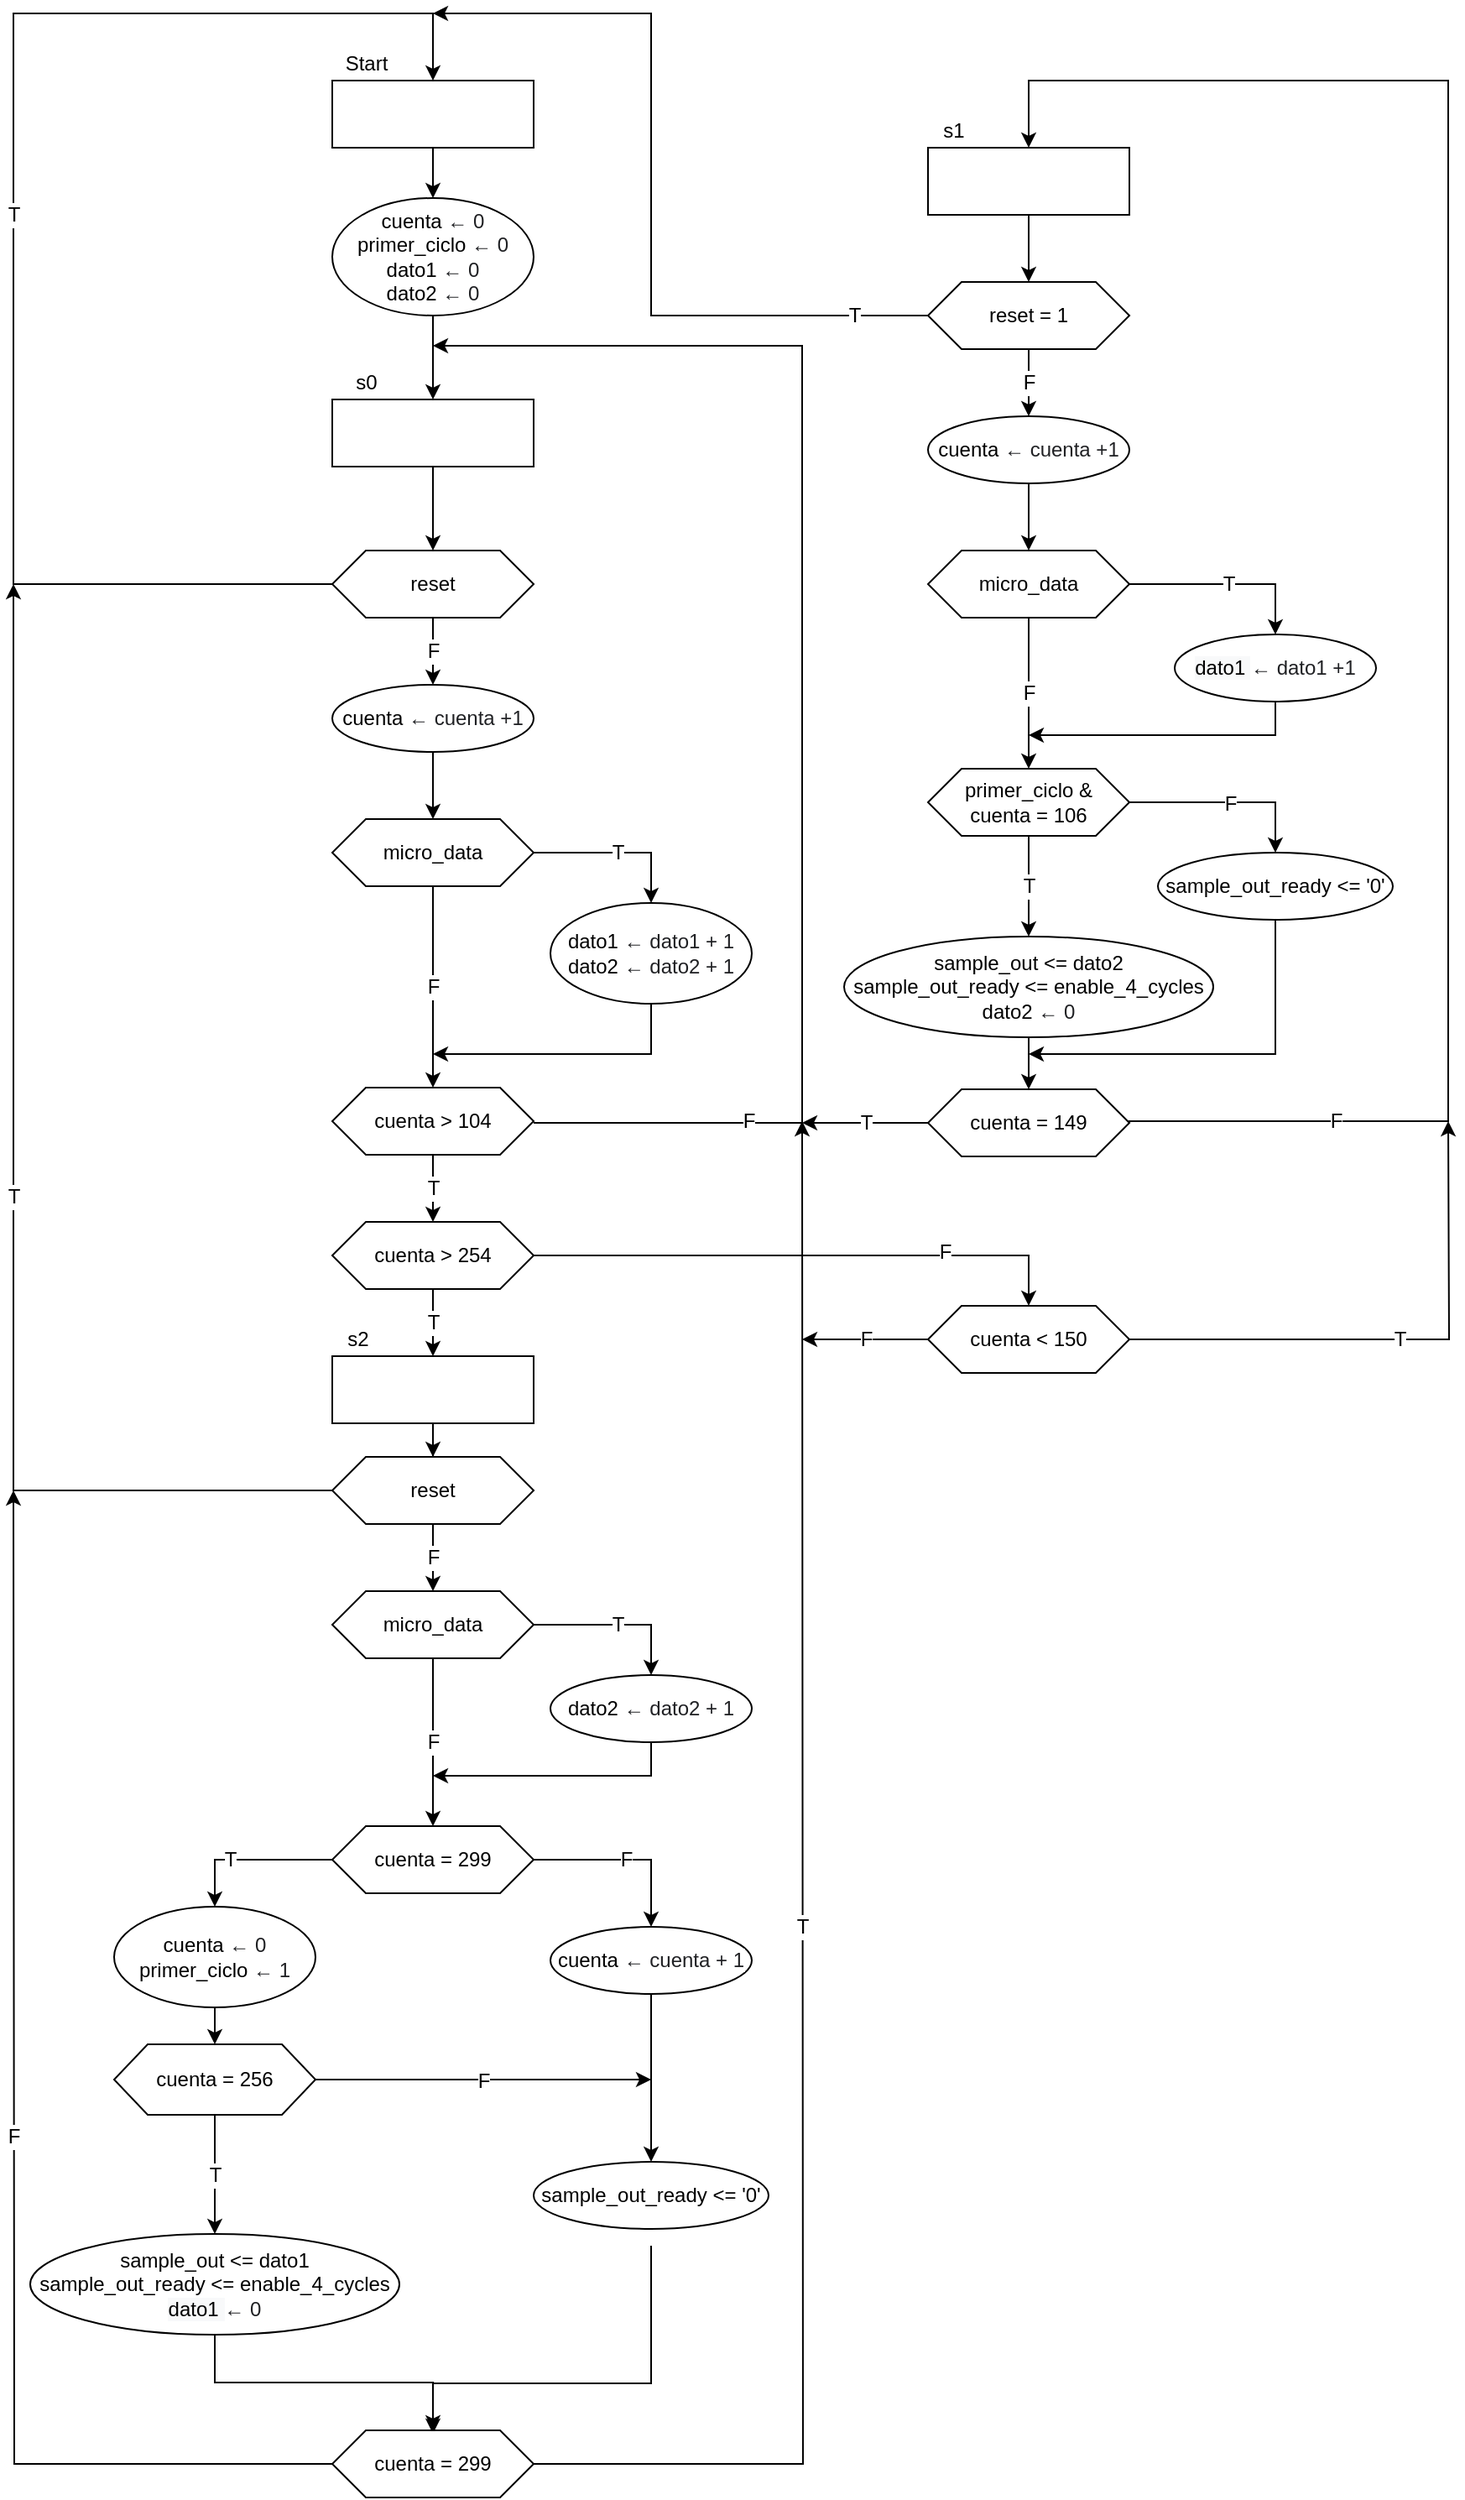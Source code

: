 <mxfile version="15.8.7" type="device"><diagram id="C5RBs43oDa-KdzZeNtuy" name="Page-1"><mxGraphModel dx="1022" dy="531" grid="1" gridSize="10" guides="1" tooltips="1" connect="1" arrows="1" fold="1" page="1" pageScale="1" pageWidth="1654" pageHeight="2336" math="0" shadow="0"><root><mxCell id="WIyWlLk6GJQsqaUBKTNV-0"/><mxCell id="WIyWlLk6GJQsqaUBKTNV-1" parent="WIyWlLk6GJQsqaUBKTNV-0"/><mxCell id="ZI2ubbRIWuncABc7TTcU-3" value="" style="edgeStyle=orthogonalEdgeStyle;rounded=0;orthogonalLoop=1;jettySize=auto;html=1;" edge="1" parent="WIyWlLk6GJQsqaUBKTNV-1" source="ZI2ubbRIWuncABc7TTcU-0" target="ZI2ubbRIWuncABc7TTcU-2"><mxGeometry relative="1" as="geometry"/></mxCell><mxCell id="ZI2ubbRIWuncABc7TTcU-0" value="" style="rounded=0;whiteSpace=wrap;html=1;" vertex="1" parent="WIyWlLk6GJQsqaUBKTNV-1"><mxGeometry x="225" y="80" width="120" height="40" as="geometry"/></mxCell><mxCell id="ZI2ubbRIWuncABc7TTcU-1" value="Start" style="text;html=1;align=center;verticalAlign=middle;resizable=0;points=[];autosize=1;strokeColor=none;fillColor=none;" vertex="1" parent="WIyWlLk6GJQsqaUBKTNV-1"><mxGeometry x="225" y="60" width="40" height="20" as="geometry"/></mxCell><mxCell id="ZI2ubbRIWuncABc7TTcU-5" value="" style="edgeStyle=orthogonalEdgeStyle;rounded=0;orthogonalLoop=1;jettySize=auto;html=1;fontFamily=Helvetica;fontSize=12;" edge="1" parent="WIyWlLk6GJQsqaUBKTNV-1" source="ZI2ubbRIWuncABc7TTcU-2" target="ZI2ubbRIWuncABc7TTcU-4"><mxGeometry relative="1" as="geometry"/></mxCell><mxCell id="ZI2ubbRIWuncABc7TTcU-2" value="cuenta&amp;nbsp;&lt;span style=&quot;color: rgb(32 , 33 , 36) ; text-align: left ; background-color: rgb(255 , 255 , 255)&quot;&gt;← 0&lt;/span&gt;&lt;br&gt;primer_ciclo&amp;nbsp;&lt;span style=&quot;color: rgb(32 , 33 , 36) ; text-align: left ; background-color: rgb(255 , 255 , 255)&quot;&gt;← 0&lt;/span&gt;&lt;br&gt;dato1&amp;nbsp;&lt;span style=&quot;color: rgb(32 , 33 , 36) ; text-align: left ; background-color: rgb(255 , 255 , 255)&quot;&gt;← 0&lt;/span&gt;&lt;br&gt;dato2&amp;nbsp;&lt;span style=&quot;color: rgb(32 , 33 , 36) ; text-align: left ; background-color: rgb(255 , 255 , 255)&quot;&gt;&lt;font style=&quot;font-size: 12px&quot;&gt;← 0&lt;/font&gt;&lt;/span&gt;" style="ellipse;whiteSpace=wrap;html=1;rounded=0;" vertex="1" parent="WIyWlLk6GJQsqaUBKTNV-1"><mxGeometry x="225" y="150" width="120" height="70" as="geometry"/></mxCell><mxCell id="ZI2ubbRIWuncABc7TTcU-8" value="" style="edgeStyle=orthogonalEdgeStyle;rounded=0;orthogonalLoop=1;jettySize=auto;html=1;fontFamily=Helvetica;fontSize=12;" edge="1" parent="WIyWlLk6GJQsqaUBKTNV-1" source="ZI2ubbRIWuncABc7TTcU-4" target="ZI2ubbRIWuncABc7TTcU-7"><mxGeometry relative="1" as="geometry"/></mxCell><mxCell id="ZI2ubbRIWuncABc7TTcU-4" value="" style="whiteSpace=wrap;html=1;rounded=0;" vertex="1" parent="WIyWlLk6GJQsqaUBKTNV-1"><mxGeometry x="225" y="270" width="120" height="40" as="geometry"/></mxCell><mxCell id="ZI2ubbRIWuncABc7TTcU-6" value="s0" style="text;html=1;align=center;verticalAlign=middle;resizable=0;points=[];autosize=1;strokeColor=none;fillColor=none;" vertex="1" parent="WIyWlLk6GJQsqaUBKTNV-1"><mxGeometry x="230" y="250" width="30" height="20" as="geometry"/></mxCell><mxCell id="ZI2ubbRIWuncABc7TTcU-9" value="T" style="edgeStyle=orthogonalEdgeStyle;rounded=0;orthogonalLoop=1;jettySize=auto;html=1;exitX=0;exitY=0.5;exitDx=0;exitDy=0;fontFamily=Helvetica;fontSize=12;entryX=0.5;entryY=0;entryDx=0;entryDy=0;" edge="1" parent="WIyWlLk6GJQsqaUBKTNV-1" source="ZI2ubbRIWuncABc7TTcU-7" target="ZI2ubbRIWuncABc7TTcU-0"><mxGeometry relative="1" as="geometry"><mxPoint x="145" y="40" as="targetPoint"/><Array as="points"><mxPoint x="35" y="380"/><mxPoint x="35" y="40"/><mxPoint x="285" y="40"/></Array></mxGeometry></mxCell><mxCell id="ZI2ubbRIWuncABc7TTcU-11" value="F" style="edgeStyle=orthogonalEdgeStyle;rounded=0;orthogonalLoop=1;jettySize=auto;html=1;fontFamily=Helvetica;fontSize=12;" edge="1" parent="WIyWlLk6GJQsqaUBKTNV-1" source="ZI2ubbRIWuncABc7TTcU-7" target="ZI2ubbRIWuncABc7TTcU-10"><mxGeometry relative="1" as="geometry"/></mxCell><mxCell id="ZI2ubbRIWuncABc7TTcU-7" value="reset" style="shape=hexagon;perimeter=hexagonPerimeter2;whiteSpace=wrap;html=1;fixedSize=1;rounded=0;" vertex="1" parent="WIyWlLk6GJQsqaUBKTNV-1"><mxGeometry x="225" y="360" width="120" height="40" as="geometry"/></mxCell><mxCell id="ZI2ubbRIWuncABc7TTcU-14" value="" style="edgeStyle=orthogonalEdgeStyle;rounded=0;orthogonalLoop=1;jettySize=auto;html=1;fontFamily=Helvetica;fontSize=12;" edge="1" parent="WIyWlLk6GJQsqaUBKTNV-1" source="ZI2ubbRIWuncABc7TTcU-10" target="ZI2ubbRIWuncABc7TTcU-13"><mxGeometry relative="1" as="geometry"/></mxCell><mxCell id="ZI2ubbRIWuncABc7TTcU-10" value="cuenta&amp;nbsp;&lt;span style=&quot;color: rgb(32 , 33 , 36) ; text-align: left ; background-color: rgb(255 , 255 , 255)&quot;&gt;←&amp;nbsp;cuenta +1&lt;/span&gt;&lt;span style=&quot;color: rgba(0 , 0 , 0 , 0) ; font-family: monospace ; font-size: 0px&quot;&gt;%3CmhModel%3E%3Croot%3E%3CmxCell%20id%3D%220%22%2F%3E%3CmxCell%20id%3D%221%22%20parent%3D%220%22%2F%3E%3CmxCell%20id%3D%222%22%20value%3D%22Start%22%20style%3D%22text%3Bhtml%3D1%3Balign%3Dcenter%3BverticalAlign%3Dmiddle%3Bresizable%3D0%3Bpoints%3D%5B%5D%3Bautosize%3D1%3BstrokeColor%3Dnone%3BfillColor%3Dnone%3B%22%20vertex%3D%221%22%20parent%3D%221%22%3E%3CmxGeometry%20x%3D%22160%22%20y%3D%2260%22%20width%3D%2240%22%20height%3D%2220%22%20as%3D%22geometry%22%2F%3E%3C%2FmxCell%3E%3C%2Froot%3E%3C%2FmxGraphModel%3E&lt;/span&gt;" style="ellipse;whiteSpace=wrap;html=1;rounded=0;" vertex="1" parent="WIyWlLk6GJQsqaUBKTNV-1"><mxGeometry x="225" y="440" width="120" height="40" as="geometry"/></mxCell><mxCell id="ZI2ubbRIWuncABc7TTcU-16" value="T" style="edgeStyle=orthogonalEdgeStyle;rounded=0;orthogonalLoop=1;jettySize=auto;html=1;fontFamily=Helvetica;fontSize=12;" edge="1" parent="WIyWlLk6GJQsqaUBKTNV-1" source="ZI2ubbRIWuncABc7TTcU-13" target="ZI2ubbRIWuncABc7TTcU-15"><mxGeometry relative="1" as="geometry"/></mxCell><mxCell id="ZI2ubbRIWuncABc7TTcU-18" value="F" style="edgeStyle=orthogonalEdgeStyle;rounded=0;orthogonalLoop=1;jettySize=auto;html=1;fontFamily=Helvetica;fontSize=12;" edge="1" parent="WIyWlLk6GJQsqaUBKTNV-1" source="ZI2ubbRIWuncABc7TTcU-13" target="ZI2ubbRIWuncABc7TTcU-17"><mxGeometry relative="1" as="geometry"/></mxCell><mxCell id="ZI2ubbRIWuncABc7TTcU-13" value="micro_data" style="shape=hexagon;perimeter=hexagonPerimeter2;whiteSpace=wrap;html=1;fixedSize=1;rounded=0;" vertex="1" parent="WIyWlLk6GJQsqaUBKTNV-1"><mxGeometry x="225" y="520" width="120" height="40" as="geometry"/></mxCell><mxCell id="ZI2ubbRIWuncABc7TTcU-21" style="edgeStyle=orthogonalEdgeStyle;rounded=0;orthogonalLoop=1;jettySize=auto;html=1;exitX=0.5;exitY=1;exitDx=0;exitDy=0;fontFamily=Helvetica;fontSize=12;" edge="1" parent="WIyWlLk6GJQsqaUBKTNV-1" source="ZI2ubbRIWuncABc7TTcU-15"><mxGeometry relative="1" as="geometry"><mxPoint x="285" y="660" as="targetPoint"/><Array as="points"><mxPoint x="415" y="660"/></Array></mxGeometry></mxCell><mxCell id="ZI2ubbRIWuncABc7TTcU-15" value="dato1&amp;nbsp;&lt;span style=&quot;color: rgb(32 , 33 , 36) ; text-align: left ; background-color: rgb(255 , 255 , 255)&quot;&gt;←&amp;nbsp;dato1 + 1&lt;br&gt;&lt;/span&gt;dato2&amp;nbsp;&lt;span style=&quot;color: rgb(32 , 33 , 36) ; text-align: left ; background-color: rgb(255 , 255 , 255)&quot;&gt;←&amp;nbsp;dato2 + 1&lt;/span&gt;&lt;span style=&quot;color: rgb(32 , 33 , 36) ; text-align: left ; background-color: rgb(255 , 255 , 255)&quot;&gt;&lt;br&gt;&lt;/span&gt;" style="ellipse;whiteSpace=wrap;html=1;rounded=0;" vertex="1" parent="WIyWlLk6GJQsqaUBKTNV-1"><mxGeometry x="355" y="570" width="120" height="60" as="geometry"/></mxCell><mxCell id="ZI2ubbRIWuncABc7TTcU-22" style="edgeStyle=orthogonalEdgeStyle;rounded=0;orthogonalLoop=1;jettySize=auto;html=1;exitX=1;exitY=0.5;exitDx=0;exitDy=0;fontFamily=Helvetica;fontSize=12;" edge="1" parent="WIyWlLk6GJQsqaUBKTNV-1"><mxGeometry relative="1" as="geometry"><mxPoint x="285" y="238" as="targetPoint"/><mxPoint x="345" y="701" as="sourcePoint"/><Array as="points"><mxPoint x="505" y="701"/><mxPoint x="505" y="238"/></Array></mxGeometry></mxCell><mxCell id="ZI2ubbRIWuncABc7TTcU-23" value="F" style="edgeLabel;html=1;align=center;verticalAlign=middle;resizable=0;points=[];fontSize=12;fontFamily=Helvetica;" vertex="1" connectable="0" parent="ZI2ubbRIWuncABc7TTcU-22"><mxGeometry x="-0.696" y="1" relative="1" as="geometry"><mxPoint as="offset"/></mxGeometry></mxCell><mxCell id="ZI2ubbRIWuncABc7TTcU-25" value="T" style="edgeStyle=orthogonalEdgeStyle;rounded=0;orthogonalLoop=1;jettySize=auto;html=1;fontFamily=Helvetica;fontSize=12;" edge="1" parent="WIyWlLk6GJQsqaUBKTNV-1" source="ZI2ubbRIWuncABc7TTcU-17" target="ZI2ubbRIWuncABc7TTcU-24"><mxGeometry relative="1" as="geometry"/></mxCell><mxCell id="ZI2ubbRIWuncABc7TTcU-17" value="cuenta &amp;gt; 104" style="shape=hexagon;perimeter=hexagonPerimeter2;whiteSpace=wrap;html=1;fixedSize=1;rounded=0;" vertex="1" parent="WIyWlLk6GJQsqaUBKTNV-1"><mxGeometry x="225" y="680" width="120" height="40" as="geometry"/></mxCell><mxCell id="ZI2ubbRIWuncABc7TTcU-27" value="T" style="edgeStyle=orthogonalEdgeStyle;rounded=0;orthogonalLoop=1;jettySize=auto;html=1;fontFamily=Helvetica;fontSize=12;" edge="1" parent="WIyWlLk6GJQsqaUBKTNV-1" source="ZI2ubbRIWuncABc7TTcU-24" target="ZI2ubbRIWuncABc7TTcU-26"><mxGeometry relative="1" as="geometry"/></mxCell><mxCell id="ZI2ubbRIWuncABc7TTcU-58" value="" style="edgeStyle=orthogonalEdgeStyle;rounded=0;orthogonalLoop=1;jettySize=auto;html=1;fontFamily=Helvetica;fontSize=12;" edge="1" parent="WIyWlLk6GJQsqaUBKTNV-1" source="ZI2ubbRIWuncABc7TTcU-24" target="ZI2ubbRIWuncABc7TTcU-57"><mxGeometry relative="1" as="geometry"/></mxCell><mxCell id="ZI2ubbRIWuncABc7TTcU-59" value="F" style="edgeLabel;html=1;align=center;verticalAlign=middle;resizable=0;points=[];fontSize=12;fontFamily=Helvetica;" vertex="1" connectable="0" parent="ZI2ubbRIWuncABc7TTcU-58"><mxGeometry x="0.508" y="2" relative="1" as="geometry"><mxPoint as="offset"/></mxGeometry></mxCell><mxCell id="ZI2ubbRIWuncABc7TTcU-24" value="cuenta &amp;gt; 254" style="shape=hexagon;perimeter=hexagonPerimeter2;whiteSpace=wrap;html=1;fixedSize=1;rounded=0;" vertex="1" parent="WIyWlLk6GJQsqaUBKTNV-1"><mxGeometry x="225" y="760" width="120" height="40" as="geometry"/></mxCell><mxCell id="ZI2ubbRIWuncABc7TTcU-30" value="" style="edgeStyle=orthogonalEdgeStyle;rounded=0;orthogonalLoop=1;jettySize=auto;html=1;fontFamily=Helvetica;fontSize=12;" edge="1" parent="WIyWlLk6GJQsqaUBKTNV-1" source="ZI2ubbRIWuncABc7TTcU-26" target="ZI2ubbRIWuncABc7TTcU-29"><mxGeometry relative="1" as="geometry"/></mxCell><mxCell id="ZI2ubbRIWuncABc7TTcU-26" value="" style="whiteSpace=wrap;html=1;rounded=0;" vertex="1" parent="WIyWlLk6GJQsqaUBKTNV-1"><mxGeometry x="225" y="840" width="120" height="40" as="geometry"/></mxCell><mxCell id="ZI2ubbRIWuncABc7TTcU-28" value="s2" style="text;html=1;align=center;verticalAlign=middle;resizable=0;points=[];autosize=1;strokeColor=none;fillColor=none;" vertex="1" parent="WIyWlLk6GJQsqaUBKTNV-1"><mxGeometry x="225" y="820" width="30" height="20" as="geometry"/></mxCell><mxCell id="ZI2ubbRIWuncABc7TTcU-31" value="T" style="edgeStyle=orthogonalEdgeStyle;rounded=0;orthogonalLoop=1;jettySize=auto;html=1;exitX=0;exitY=0.5;exitDx=0;exitDy=0;fontFamily=Helvetica;fontSize=12;" edge="1" parent="WIyWlLk6GJQsqaUBKTNV-1" source="ZI2ubbRIWuncABc7TTcU-29"><mxGeometry relative="1" as="geometry"><mxPoint x="35" y="380" as="targetPoint"/><Array as="points"><mxPoint x="35" y="920"/><mxPoint x="35" y="380"/></Array></mxGeometry></mxCell><mxCell id="ZI2ubbRIWuncABc7TTcU-33" value="F" style="edgeStyle=orthogonalEdgeStyle;rounded=0;orthogonalLoop=1;jettySize=auto;html=1;fontFamily=Helvetica;fontSize=12;" edge="1" parent="WIyWlLk6GJQsqaUBKTNV-1" source="ZI2ubbRIWuncABc7TTcU-29" target="ZI2ubbRIWuncABc7TTcU-32"><mxGeometry relative="1" as="geometry"/></mxCell><mxCell id="ZI2ubbRIWuncABc7TTcU-29" value="reset" style="shape=hexagon;perimeter=hexagonPerimeter2;whiteSpace=wrap;html=1;fixedSize=1;rounded=0;" vertex="1" parent="WIyWlLk6GJQsqaUBKTNV-1"><mxGeometry x="225" y="900" width="120" height="40" as="geometry"/></mxCell><mxCell id="ZI2ubbRIWuncABc7TTcU-35" value="T" style="edgeStyle=orthogonalEdgeStyle;rounded=0;orthogonalLoop=1;jettySize=auto;html=1;fontFamily=Helvetica;fontSize=12;" edge="1" parent="WIyWlLk6GJQsqaUBKTNV-1" source="ZI2ubbRIWuncABc7TTcU-32" target="ZI2ubbRIWuncABc7TTcU-34"><mxGeometry relative="1" as="geometry"/></mxCell><mxCell id="ZI2ubbRIWuncABc7TTcU-38" value="F" style="edgeStyle=orthogonalEdgeStyle;rounded=0;orthogonalLoop=1;jettySize=auto;html=1;fontFamily=Helvetica;fontSize=12;" edge="1" parent="WIyWlLk6GJQsqaUBKTNV-1" source="ZI2ubbRIWuncABc7TTcU-32" target="ZI2ubbRIWuncABc7TTcU-37"><mxGeometry relative="1" as="geometry"/></mxCell><mxCell id="ZI2ubbRIWuncABc7TTcU-32" value="micro_data" style="shape=hexagon;perimeter=hexagonPerimeter2;whiteSpace=wrap;html=1;fixedSize=1;rounded=0;" vertex="1" parent="WIyWlLk6GJQsqaUBKTNV-1"><mxGeometry x="225" y="980" width="120" height="40" as="geometry"/></mxCell><mxCell id="ZI2ubbRIWuncABc7TTcU-39" style="edgeStyle=orthogonalEdgeStyle;rounded=0;orthogonalLoop=1;jettySize=auto;html=1;exitX=0.5;exitY=1;exitDx=0;exitDy=0;fontFamily=Helvetica;fontSize=12;" edge="1" parent="WIyWlLk6GJQsqaUBKTNV-1" source="ZI2ubbRIWuncABc7TTcU-34"><mxGeometry relative="1" as="geometry"><mxPoint x="285" y="1090" as="targetPoint"/><Array as="points"><mxPoint x="415" y="1090"/></Array></mxGeometry></mxCell><mxCell id="ZI2ubbRIWuncABc7TTcU-34" value="&lt;span&gt;dato2&amp;nbsp;&lt;/span&gt;&lt;span style=&quot;color: rgb(32 , 33 , 36) ; text-align: left ; background-color: rgb(255 , 255 , 255)&quot;&gt;←&amp;nbsp;dato2 + 1&lt;/span&gt;" style="ellipse;whiteSpace=wrap;html=1;rounded=0;" vertex="1" parent="WIyWlLk6GJQsqaUBKTNV-1"><mxGeometry x="355" y="1030" width="120" height="40" as="geometry"/></mxCell><mxCell id="ZI2ubbRIWuncABc7TTcU-42" value="" style="edgeStyle=orthogonalEdgeStyle;rounded=0;orthogonalLoop=1;jettySize=auto;html=1;fontFamily=Helvetica;fontSize=12;" edge="1" parent="WIyWlLk6GJQsqaUBKTNV-1" source="ZI2ubbRIWuncABc7TTcU-37" target="ZI2ubbRIWuncABc7TTcU-41"><mxGeometry relative="1" as="geometry"/></mxCell><mxCell id="ZI2ubbRIWuncABc7TTcU-92" value="T" style="edgeLabel;html=1;align=center;verticalAlign=middle;resizable=0;points=[];fontSize=12;fontFamily=Helvetica;" vertex="1" connectable="0" parent="ZI2ubbRIWuncABc7TTcU-42"><mxGeometry x="0.245" relative="1" as="geometry"><mxPoint as="offset"/></mxGeometry></mxCell><mxCell id="ZI2ubbRIWuncABc7TTcU-44" value="F" style="edgeStyle=orthogonalEdgeStyle;rounded=0;orthogonalLoop=1;jettySize=auto;html=1;fontFamily=Helvetica;fontSize=12;" edge="1" parent="WIyWlLk6GJQsqaUBKTNV-1" source="ZI2ubbRIWuncABc7TTcU-37" target="ZI2ubbRIWuncABc7TTcU-43"><mxGeometry relative="1" as="geometry"/></mxCell><mxCell id="ZI2ubbRIWuncABc7TTcU-37" value="cuenta = 299" style="shape=hexagon;perimeter=hexagonPerimeter2;whiteSpace=wrap;html=1;fixedSize=1;rounded=0;" vertex="1" parent="WIyWlLk6GJQsqaUBKTNV-1"><mxGeometry x="225" y="1120" width="120" height="40" as="geometry"/></mxCell><mxCell id="ZI2ubbRIWuncABc7TTcU-46" value="" style="edgeStyle=orthogonalEdgeStyle;rounded=0;orthogonalLoop=1;jettySize=auto;html=1;fontFamily=Helvetica;fontSize=12;" edge="1" parent="WIyWlLk6GJQsqaUBKTNV-1" source="ZI2ubbRIWuncABc7TTcU-41" target="ZI2ubbRIWuncABc7TTcU-45"><mxGeometry relative="1" as="geometry"/></mxCell><mxCell id="ZI2ubbRIWuncABc7TTcU-41" value="&lt;span&gt;cuenta&amp;nbsp;&lt;/span&gt;&lt;span style=&quot;color: rgb(32 , 33 , 36) ; text-align: left ; background-color: rgb(255 , 255 , 255)&quot;&gt;← 0&lt;br&gt;&lt;/span&gt;primer_ciclo&amp;nbsp;&lt;span style=&quot;color: rgb(32 , 33 , 36) ; text-align: left ; background-color: rgb(255 , 255 , 255)&quot;&gt;← 1&lt;/span&gt;&lt;span style=&quot;color: rgb(32 , 33 , 36) ; text-align: left ; background-color: rgb(255 , 255 , 255)&quot;&gt;&lt;br&gt;&lt;/span&gt;" style="ellipse;whiteSpace=wrap;html=1;rounded=0;" vertex="1" parent="WIyWlLk6GJQsqaUBKTNV-1"><mxGeometry x="95" y="1168" width="120" height="60" as="geometry"/></mxCell><mxCell id="ZI2ubbRIWuncABc7TTcU-48" value="" style="edgeStyle=orthogonalEdgeStyle;rounded=0;orthogonalLoop=1;jettySize=auto;html=1;fontFamily=Helvetica;fontSize=12;" edge="1" parent="WIyWlLk6GJQsqaUBKTNV-1" source="ZI2ubbRIWuncABc7TTcU-43" target="ZI2ubbRIWuncABc7TTcU-47"><mxGeometry relative="1" as="geometry"/></mxCell><mxCell id="ZI2ubbRIWuncABc7TTcU-43" value="&lt;span&gt;cuenta&amp;nbsp;&lt;/span&gt;&lt;span style=&quot;color: rgb(32 , 33 , 36) ; text-align: left ; background-color: rgb(255 , 255 , 255)&quot;&gt;← cuenta + 1&lt;/span&gt;" style="ellipse;whiteSpace=wrap;html=1;rounded=0;" vertex="1" parent="WIyWlLk6GJQsqaUBKTNV-1"><mxGeometry x="355" y="1180" width="120" height="40" as="geometry"/></mxCell><mxCell id="ZI2ubbRIWuncABc7TTcU-49" value="F" style="edgeStyle=orthogonalEdgeStyle;rounded=0;orthogonalLoop=1;jettySize=auto;html=1;exitX=1;exitY=0.5;exitDx=0;exitDy=0;fontFamily=Helvetica;fontSize=12;" edge="1" parent="WIyWlLk6GJQsqaUBKTNV-1" source="ZI2ubbRIWuncABc7TTcU-45"><mxGeometry relative="1" as="geometry"><mxPoint x="415" y="1271" as="targetPoint"/></mxGeometry></mxCell><mxCell id="ZI2ubbRIWuncABc7TTcU-51" value="T" style="edgeStyle=orthogonalEdgeStyle;rounded=0;orthogonalLoop=1;jettySize=auto;html=1;fontFamily=Helvetica;fontSize=12;" edge="1" parent="WIyWlLk6GJQsqaUBKTNV-1" source="ZI2ubbRIWuncABc7TTcU-45" target="ZI2ubbRIWuncABc7TTcU-50"><mxGeometry relative="1" as="geometry"/></mxCell><mxCell id="ZI2ubbRIWuncABc7TTcU-45" value="cuenta = 256" style="shape=hexagon;perimeter=hexagonPerimeter2;whiteSpace=wrap;html=1;fixedSize=1;rounded=0;" vertex="1" parent="WIyWlLk6GJQsqaUBKTNV-1"><mxGeometry x="95" y="1250" width="120" height="42" as="geometry"/></mxCell><mxCell id="ZI2ubbRIWuncABc7TTcU-54" style="edgeStyle=orthogonalEdgeStyle;rounded=0;orthogonalLoop=1;jettySize=auto;html=1;exitX=0.5;exitY=1;exitDx=0;exitDy=0;fontFamily=Helvetica;fontSize=12;" edge="1" parent="WIyWlLk6GJQsqaUBKTNV-1"><mxGeometry relative="1" as="geometry"><mxPoint x="285" y="1482" as="targetPoint"/><mxPoint x="415" y="1370" as="sourcePoint"/><Array as="points"><mxPoint x="415" y="1452"/><mxPoint x="285" y="1452"/></Array></mxGeometry></mxCell><mxCell id="ZI2ubbRIWuncABc7TTcU-47" value="sample_out_ready &amp;lt;= '0'" style="ellipse;whiteSpace=wrap;html=1;rounded=0;" vertex="1" parent="WIyWlLk6GJQsqaUBKTNV-1"><mxGeometry x="345" y="1320" width="140" height="40" as="geometry"/></mxCell><mxCell id="ZI2ubbRIWuncABc7TTcU-53" value="" style="edgeStyle=orthogonalEdgeStyle;rounded=0;orthogonalLoop=1;jettySize=auto;html=1;fontFamily=Helvetica;fontSize=12;" edge="1" parent="WIyWlLk6GJQsqaUBKTNV-1" source="ZI2ubbRIWuncABc7TTcU-50" target="ZI2ubbRIWuncABc7TTcU-52"><mxGeometry relative="1" as="geometry"/></mxCell><mxCell id="ZI2ubbRIWuncABc7TTcU-50" value="sample_out &amp;lt;= dato1&lt;br&gt;sample_out_ready &amp;lt;= enable_4_cycles&lt;br&gt;&lt;span style=&quot;color: rgb(0 , 0 , 0) ; font-family: &amp;#34;helvetica&amp;#34; ; font-size: 12px ; font-style: normal ; font-weight: 400 ; letter-spacing: normal ; text-align: center ; text-indent: 0px ; text-transform: none ; word-spacing: 0px ; background-color: rgb(248 , 249 , 250) ; display: inline ; float: none&quot;&gt;dato1&amp;nbsp;&lt;/span&gt;&lt;span style=&quot;font-family: &amp;#34;helvetica&amp;#34; ; font-size: 12px ; font-style: normal ; font-weight: 400 ; letter-spacing: normal ; text-indent: 0px ; text-transform: none ; word-spacing: 0px ; color: rgb(32 , 33 , 36) ; text-align: left ; background-color: rgb(255 , 255 , 255)&quot;&gt;← 0&lt;/span&gt;" style="ellipse;whiteSpace=wrap;html=1;rounded=0;" vertex="1" parent="WIyWlLk6GJQsqaUBKTNV-1"><mxGeometry x="45" y="1363" width="220" height="60" as="geometry"/></mxCell><mxCell id="ZI2ubbRIWuncABc7TTcU-55" value="F" style="edgeStyle=orthogonalEdgeStyle;rounded=0;orthogonalLoop=1;jettySize=auto;html=1;exitX=0;exitY=0.5;exitDx=0;exitDy=0;fontFamily=Helvetica;fontSize=12;" edge="1" parent="WIyWlLk6GJQsqaUBKTNV-1" source="ZI2ubbRIWuncABc7TTcU-52"><mxGeometry relative="1" as="geometry"><mxPoint x="35" y="920" as="targetPoint"/></mxGeometry></mxCell><mxCell id="ZI2ubbRIWuncABc7TTcU-56" value="T" style="edgeStyle=orthogonalEdgeStyle;rounded=0;orthogonalLoop=1;jettySize=auto;html=1;exitX=1;exitY=0.5;exitDx=0;exitDy=0;fontFamily=Helvetica;fontSize=12;" edge="1" parent="WIyWlLk6GJQsqaUBKTNV-1" source="ZI2ubbRIWuncABc7TTcU-52"><mxGeometry relative="1" as="geometry"><mxPoint x="505" y="700" as="targetPoint"/></mxGeometry></mxCell><mxCell id="ZI2ubbRIWuncABc7TTcU-52" value="cuenta = 299" style="shape=hexagon;perimeter=hexagonPerimeter2;whiteSpace=wrap;html=1;fixedSize=1;rounded=0;" vertex="1" parent="WIyWlLk6GJQsqaUBKTNV-1"><mxGeometry x="225" y="1480" width="120" height="40" as="geometry"/></mxCell><mxCell id="ZI2ubbRIWuncABc7TTcU-61" value="F" style="edgeStyle=orthogonalEdgeStyle;rounded=0;orthogonalLoop=1;jettySize=auto;html=1;exitX=0;exitY=0.5;exitDx=0;exitDy=0;fontFamily=Helvetica;fontSize=12;" edge="1" parent="WIyWlLk6GJQsqaUBKTNV-1" source="ZI2ubbRIWuncABc7TTcU-57"><mxGeometry relative="1" as="geometry"><mxPoint x="505" y="830" as="targetPoint"/><mxPoint x="585" y="830" as="sourcePoint"/><Array as="points"/></mxGeometry></mxCell><mxCell id="ZI2ubbRIWuncABc7TTcU-89" value="T" style="edgeStyle=orthogonalEdgeStyle;rounded=0;orthogonalLoop=1;jettySize=auto;html=1;exitX=1;exitY=0.5;exitDx=0;exitDy=0;fontFamily=Helvetica;fontSize=12;" edge="1" parent="WIyWlLk6GJQsqaUBKTNV-1" source="ZI2ubbRIWuncABc7TTcU-57"><mxGeometry relative="1" as="geometry"><mxPoint x="890" y="700" as="targetPoint"/></mxGeometry></mxCell><mxCell id="ZI2ubbRIWuncABc7TTcU-57" value="cuenta &amp;lt; 150" style="shape=hexagon;perimeter=hexagonPerimeter2;whiteSpace=wrap;html=1;fixedSize=1;rounded=0;" vertex="1" parent="WIyWlLk6GJQsqaUBKTNV-1"><mxGeometry x="580" y="810" width="120" height="40" as="geometry"/></mxCell><mxCell id="ZI2ubbRIWuncABc7TTcU-65" value="" style="edgeStyle=orthogonalEdgeStyle;rounded=0;orthogonalLoop=1;jettySize=auto;html=1;fontFamily=Helvetica;fontSize=12;" edge="1" parent="WIyWlLk6GJQsqaUBKTNV-1" source="ZI2ubbRIWuncABc7TTcU-62" target="ZI2ubbRIWuncABc7TTcU-64"><mxGeometry relative="1" as="geometry"/></mxCell><mxCell id="ZI2ubbRIWuncABc7TTcU-62" value="" style="rounded=0;whiteSpace=wrap;html=1;fontFamily=Helvetica;fontSize=12;" vertex="1" parent="WIyWlLk6GJQsqaUBKTNV-1"><mxGeometry x="580" y="120" width="120" height="40" as="geometry"/></mxCell><mxCell id="ZI2ubbRIWuncABc7TTcU-63" value="s1" style="text;html=1;align=center;verticalAlign=middle;resizable=0;points=[];autosize=1;strokeColor=none;fillColor=none;" vertex="1" parent="WIyWlLk6GJQsqaUBKTNV-1"><mxGeometry x="580" y="100" width="30" height="20" as="geometry"/></mxCell><mxCell id="ZI2ubbRIWuncABc7TTcU-67" value="F" style="edgeStyle=orthogonalEdgeStyle;rounded=0;orthogonalLoop=1;jettySize=auto;html=1;fontFamily=Helvetica;fontSize=12;" edge="1" parent="WIyWlLk6GJQsqaUBKTNV-1" source="ZI2ubbRIWuncABc7TTcU-64" target="ZI2ubbRIWuncABc7TTcU-66"><mxGeometry relative="1" as="geometry"/></mxCell><mxCell id="ZI2ubbRIWuncABc7TTcU-87" style="edgeStyle=orthogonalEdgeStyle;rounded=0;orthogonalLoop=1;jettySize=auto;html=1;exitX=0;exitY=0.5;exitDx=0;exitDy=0;fontFamily=Helvetica;fontSize=12;" edge="1" parent="WIyWlLk6GJQsqaUBKTNV-1" source="ZI2ubbRIWuncABc7TTcU-64"><mxGeometry relative="1" as="geometry"><mxPoint x="285" y="40" as="targetPoint"/><mxPoint x="545" y="220" as="sourcePoint"/><Array as="points"><mxPoint x="415" y="220"/><mxPoint x="415" y="40"/></Array></mxGeometry></mxCell><mxCell id="ZI2ubbRIWuncABc7TTcU-88" value="T" style="edgeLabel;html=1;align=center;verticalAlign=middle;resizable=0;points=[];fontSize=12;fontFamily=Helvetica;" vertex="1" connectable="0" parent="ZI2ubbRIWuncABc7TTcU-87"><mxGeometry x="-0.813" relative="1" as="geometry"><mxPoint as="offset"/></mxGeometry></mxCell><mxCell id="ZI2ubbRIWuncABc7TTcU-64" value="reset = 1" style="shape=hexagon;perimeter=hexagonPerimeter2;whiteSpace=wrap;html=1;fixedSize=1;rounded=0;" vertex="1" parent="WIyWlLk6GJQsqaUBKTNV-1"><mxGeometry x="580" y="200" width="120" height="40" as="geometry"/></mxCell><mxCell id="ZI2ubbRIWuncABc7TTcU-69" value="" style="edgeStyle=orthogonalEdgeStyle;rounded=0;orthogonalLoop=1;jettySize=auto;html=1;fontFamily=Helvetica;fontSize=12;" edge="1" parent="WIyWlLk6GJQsqaUBKTNV-1" source="ZI2ubbRIWuncABc7TTcU-66" target="ZI2ubbRIWuncABc7TTcU-68"><mxGeometry relative="1" as="geometry"/></mxCell><mxCell id="ZI2ubbRIWuncABc7TTcU-66" value="cuenta&amp;nbsp;&lt;span style=&quot;color: rgb(32 , 33 , 36) ; text-align: left ; background-color: rgb(255 , 255 , 255)&quot;&gt;←&amp;nbsp;cuenta +1&lt;/span&gt;&lt;span style=&quot;color: rgba(0 , 0 , 0 , 0) ; font-family: monospace ; font-size: 0px&quot;&gt;%3CmhModel%3E%3Croot%3E%3CmxCell%20id%3D%220%22%2F%3E%3CmxCell%20id%3D%221%22%20parent%3D%220%22%2F%3E%3CmxCell%20id%3D%222%22%20value%3D%22Start%22%20style%3D%22text%3Bhtml%3D1%3Balign%3Dcenter%3BverticalAlign%3Dmiddle%3Bresizable%3D0%3Bpoints%3D%5B%5D%3Bautosize%3D1%3BstrokeColor%3Dnone%3BfillColor%3Dnone%3B%22%20vertex%3D%221%22%20parent%3D%221%22%3E%3CmxGeometry%20x%3D%22160%22%20y%3D%2260%22%20width%3D%2240%22%20height%3D%2220%22%20as%3D%22geometry%22%2F%3E%3C%2FmxCell%3E%3C%2Froot%3E%3C%2FmxGraphModel%3E&lt;/span&gt;" style="ellipse;whiteSpace=wrap;html=1;rounded=0;" vertex="1" parent="WIyWlLk6GJQsqaUBKTNV-1"><mxGeometry x="580" y="280" width="120" height="40" as="geometry"/></mxCell><mxCell id="ZI2ubbRIWuncABc7TTcU-71" value="T" style="edgeStyle=orthogonalEdgeStyle;rounded=0;orthogonalLoop=1;jettySize=auto;html=1;fontFamily=Helvetica;fontSize=12;" edge="1" parent="WIyWlLk6GJQsqaUBKTNV-1" source="ZI2ubbRIWuncABc7TTcU-68" target="ZI2ubbRIWuncABc7TTcU-70"><mxGeometry relative="1" as="geometry"/></mxCell><mxCell id="ZI2ubbRIWuncABc7TTcU-73" value="F" style="edgeStyle=orthogonalEdgeStyle;rounded=0;orthogonalLoop=1;jettySize=auto;html=1;fontFamily=Helvetica;fontSize=12;" edge="1" parent="WIyWlLk6GJQsqaUBKTNV-1" source="ZI2ubbRIWuncABc7TTcU-68" target="ZI2ubbRIWuncABc7TTcU-72"><mxGeometry relative="1" as="geometry"/></mxCell><mxCell id="ZI2ubbRIWuncABc7TTcU-68" value="micro_data" style="shape=hexagon;perimeter=hexagonPerimeter2;whiteSpace=wrap;html=1;fixedSize=1;rounded=0;" vertex="1" parent="WIyWlLk6GJQsqaUBKTNV-1"><mxGeometry x="580" y="360" width="120" height="40" as="geometry"/></mxCell><mxCell id="ZI2ubbRIWuncABc7TTcU-77" style="edgeStyle=orthogonalEdgeStyle;rounded=0;orthogonalLoop=1;jettySize=auto;html=1;exitX=0.5;exitY=1;exitDx=0;exitDy=0;fontFamily=Helvetica;fontSize=12;" edge="1" parent="WIyWlLk6GJQsqaUBKTNV-1" source="ZI2ubbRIWuncABc7TTcU-70"><mxGeometry relative="1" as="geometry"><mxPoint x="640" y="470" as="targetPoint"/><Array as="points"><mxPoint x="787" y="470"/></Array></mxGeometry></mxCell><mxCell id="ZI2ubbRIWuncABc7TTcU-70" value="&lt;span style=&quot;color: rgb(0 , 0 , 0) ; font-family: &amp;#34;helvetica&amp;#34; ; font-size: 12px ; font-style: normal ; font-weight: 400 ; letter-spacing: normal ; text-align: center ; text-indent: 0px ; text-transform: none ; word-spacing: 0px ; background-color: rgb(248 , 249 , 250) ; display: inline ; float: none&quot;&gt;dato1&amp;nbsp;&lt;/span&gt;&lt;span style=&quot;font-family: &amp;#34;helvetica&amp;#34; ; font-size: 12px ; font-style: normal ; font-weight: 400 ; letter-spacing: normal ; text-indent: 0px ; text-transform: none ; word-spacing: 0px ; color: rgb(32 , 33 , 36) ; text-align: left ; background-color: rgb(255 , 255 , 255)&quot;&gt;← dato1 +1&lt;/span&gt;&lt;span style=&quot;font-style: normal ; font-weight: 400 ; letter-spacing: normal ; text-align: center ; text-indent: 0px ; text-transform: none ; word-spacing: 0px ; background-color: rgb(248 , 249 , 250) ; color: rgba(0 , 0 , 0 , 0) ; font-family: monospace ; font-size: 0px&quot;&gt;%3CmhModel%3E%3Croot%3E%3CmxCell%20id%3D%220%22%2F%3E%3CmxCell%20id%3D%221%22%20parent%3D%220%22%2F%3E%3CmxCell%20id%3D%222%22%20value%3D%22Start%22%20style%3D%22text%3Bhtml%3D1%3Balign%3Dcenter%3BverticalAlign%3Dmiddle%3Bresizable%3D0%3Bpoints%3D%5B%5D%3Bautosize%3D1%3BstrokeColor%3Dnone%3BfillColor%3Dnone%3B%22%20vertex%3D%221%22%20parent%3D%221%22%3E%3CmxGeometry%20x%3D%22160%22%20y%3D%2260%22%20width%3D%2240%22%20height%3D%2220%22%20as%3D%22geometry%22%2F%3E%3C%2FmxCell%3E%3C%2Froot%3E%3C%2FmxGraphModel%3E&lt;/span&gt;" style="ellipse;whiteSpace=wrap;html=1;rounded=0;" vertex="1" parent="WIyWlLk6GJQsqaUBKTNV-1"><mxGeometry x="727" y="410" width="120" height="40" as="geometry"/></mxCell><mxCell id="ZI2ubbRIWuncABc7TTcU-75" value="T" style="edgeStyle=orthogonalEdgeStyle;rounded=0;orthogonalLoop=1;jettySize=auto;html=1;fontFamily=Helvetica;fontSize=12;" edge="1" parent="WIyWlLk6GJQsqaUBKTNV-1" source="ZI2ubbRIWuncABc7TTcU-72" target="ZI2ubbRIWuncABc7TTcU-74"><mxGeometry relative="1" as="geometry"/></mxCell><mxCell id="ZI2ubbRIWuncABc7TTcU-79" value="" style="edgeStyle=orthogonalEdgeStyle;rounded=0;orthogonalLoop=1;jettySize=auto;html=1;fontFamily=Helvetica;fontSize=12;" edge="1" parent="WIyWlLk6GJQsqaUBKTNV-1" source="ZI2ubbRIWuncABc7TTcU-72" target="ZI2ubbRIWuncABc7TTcU-78"><mxGeometry relative="1" as="geometry"/></mxCell><mxCell id="ZI2ubbRIWuncABc7TTcU-80" value="F" style="edgeLabel;html=1;align=center;verticalAlign=middle;resizable=0;points=[];fontSize=12;fontFamily=Helvetica;" vertex="1" connectable="0" parent="ZI2ubbRIWuncABc7TTcU-79"><mxGeometry x="0.026" y="-1" relative="1" as="geometry"><mxPoint as="offset"/></mxGeometry></mxCell><mxCell id="ZI2ubbRIWuncABc7TTcU-72" value="primer_ciclo &amp;amp;&lt;br&gt;cuenta = 106" style="shape=hexagon;perimeter=hexagonPerimeter2;whiteSpace=wrap;html=1;fixedSize=1;rounded=0;" vertex="1" parent="WIyWlLk6GJQsqaUBKTNV-1"><mxGeometry x="580" y="490" width="120" height="40" as="geometry"/></mxCell><mxCell id="ZI2ubbRIWuncABc7TTcU-82" value="" style="edgeStyle=orthogonalEdgeStyle;rounded=0;orthogonalLoop=1;jettySize=auto;html=1;fontFamily=Helvetica;fontSize=12;" edge="1" parent="WIyWlLk6GJQsqaUBKTNV-1" source="ZI2ubbRIWuncABc7TTcU-74" target="ZI2ubbRIWuncABc7TTcU-81"><mxGeometry relative="1" as="geometry"/></mxCell><mxCell id="ZI2ubbRIWuncABc7TTcU-74" value="sample_out &amp;lt;= dato2&lt;br&gt;sample_out_ready &amp;lt;= enable_4_cycles&lt;br&gt;dato2&amp;nbsp;&lt;span style=&quot;color: rgb(32 , 33 , 36) ; text-align: left ; background-color: rgb(255 , 255 , 255)&quot;&gt;← 0&lt;/span&gt;&lt;span style=&quot;color: rgba(0 , 0 , 0 , 0) ; font-family: monospace ; font-size: 0px&quot;&gt;%3CmhModel%3E%3Croot%3E%3CmxCell%20id%3D%220%22%2F%3E%3CmxCell%20id%3D%221%22%20parent%3D%220%22%2F%3E%3CmxCell%20id%3D%222%22%20value%3D%22Start%22%20style%3D%22text%3Bhtml%3D1%3Balign%3Dcenter%3BverticalAlign%3Dmiddle%3Bresizable%3D0%3Bpoints%3D%5B%5D%3Bautosize%3D1%3BstrokeColor%3Dnone%3BfillColor%3Dnone%3B%22%20vertex%3D%221%22%20parent%3D%221%22%3E%3CmxGeometry%20x%3D%22160%22%20y%3D%2260%22%20width%3D%2240%22%20height%3D%2220%22%20as%3D%22geometry%22%2F%3E%3C%2FmxCell%3E%3C%2Froot%3E%3C%2FmxGraphMo&lt;/span&gt;" style="ellipse;whiteSpace=wrap;html=1;rounded=0;" vertex="1" parent="WIyWlLk6GJQsqaUBKTNV-1"><mxGeometry x="530" y="590" width="220" height="60" as="geometry"/></mxCell><mxCell id="ZI2ubbRIWuncABc7TTcU-84" style="edgeStyle=orthogonalEdgeStyle;rounded=0;orthogonalLoop=1;jettySize=auto;html=1;exitX=0.5;exitY=1;exitDx=0;exitDy=0;fontFamily=Helvetica;fontSize=12;" edge="1" parent="WIyWlLk6GJQsqaUBKTNV-1"><mxGeometry relative="1" as="geometry"><mxPoint x="640" y="660" as="targetPoint"/><mxPoint x="787" y="580" as="sourcePoint"/><Array as="points"><mxPoint x="787" y="660"/></Array></mxGeometry></mxCell><mxCell id="ZI2ubbRIWuncABc7TTcU-78" value="sample_out_ready &amp;lt;= '0'" style="ellipse;whiteSpace=wrap;html=1;rounded=0;" vertex="1" parent="WIyWlLk6GJQsqaUBKTNV-1"><mxGeometry x="717" y="540" width="140" height="40" as="geometry"/></mxCell><mxCell id="ZI2ubbRIWuncABc7TTcU-83" value="T" style="edgeStyle=orthogonalEdgeStyle;rounded=0;orthogonalLoop=1;jettySize=auto;html=1;fontFamily=Helvetica;fontSize=12;exitX=0;exitY=0.5;exitDx=0;exitDy=0;" edge="1" parent="WIyWlLk6GJQsqaUBKTNV-1" source="ZI2ubbRIWuncABc7TTcU-81"><mxGeometry relative="1" as="geometry"><mxPoint x="505" y="701" as="targetPoint"/><mxPoint x="565" y="701" as="sourcePoint"/></mxGeometry></mxCell><mxCell id="ZI2ubbRIWuncABc7TTcU-85" style="edgeStyle=orthogonalEdgeStyle;rounded=0;orthogonalLoop=1;jettySize=auto;html=1;exitX=1;exitY=0.5;exitDx=0;exitDy=0;fontFamily=Helvetica;fontSize=12;entryX=0.5;entryY=0;entryDx=0;entryDy=0;" edge="1" parent="WIyWlLk6GJQsqaUBKTNV-1" source="ZI2ubbRIWuncABc7TTcU-81" target="ZI2ubbRIWuncABc7TTcU-62"><mxGeometry relative="1" as="geometry"><mxPoint x="880" y="76" as="targetPoint"/><Array as="points"><mxPoint x="890" y="700"/><mxPoint x="890" y="80"/><mxPoint x="640" y="80"/></Array></mxGeometry></mxCell><mxCell id="ZI2ubbRIWuncABc7TTcU-86" value="F" style="edgeLabel;html=1;align=center;verticalAlign=middle;resizable=0;points=[];fontSize=12;fontFamily=Helvetica;" vertex="1" connectable="0" parent="ZI2ubbRIWuncABc7TTcU-85"><mxGeometry x="-0.776" relative="1" as="geometry"><mxPoint as="offset"/></mxGeometry></mxCell><mxCell id="ZI2ubbRIWuncABc7TTcU-81" value="cuenta = 149" style="shape=hexagon;perimeter=hexagonPerimeter2;whiteSpace=wrap;html=1;fixedSize=1;rounded=0;" vertex="1" parent="WIyWlLk6GJQsqaUBKTNV-1"><mxGeometry x="580" y="681" width="120" height="40" as="geometry"/></mxCell></root></mxGraphModel></diagram></mxfile>